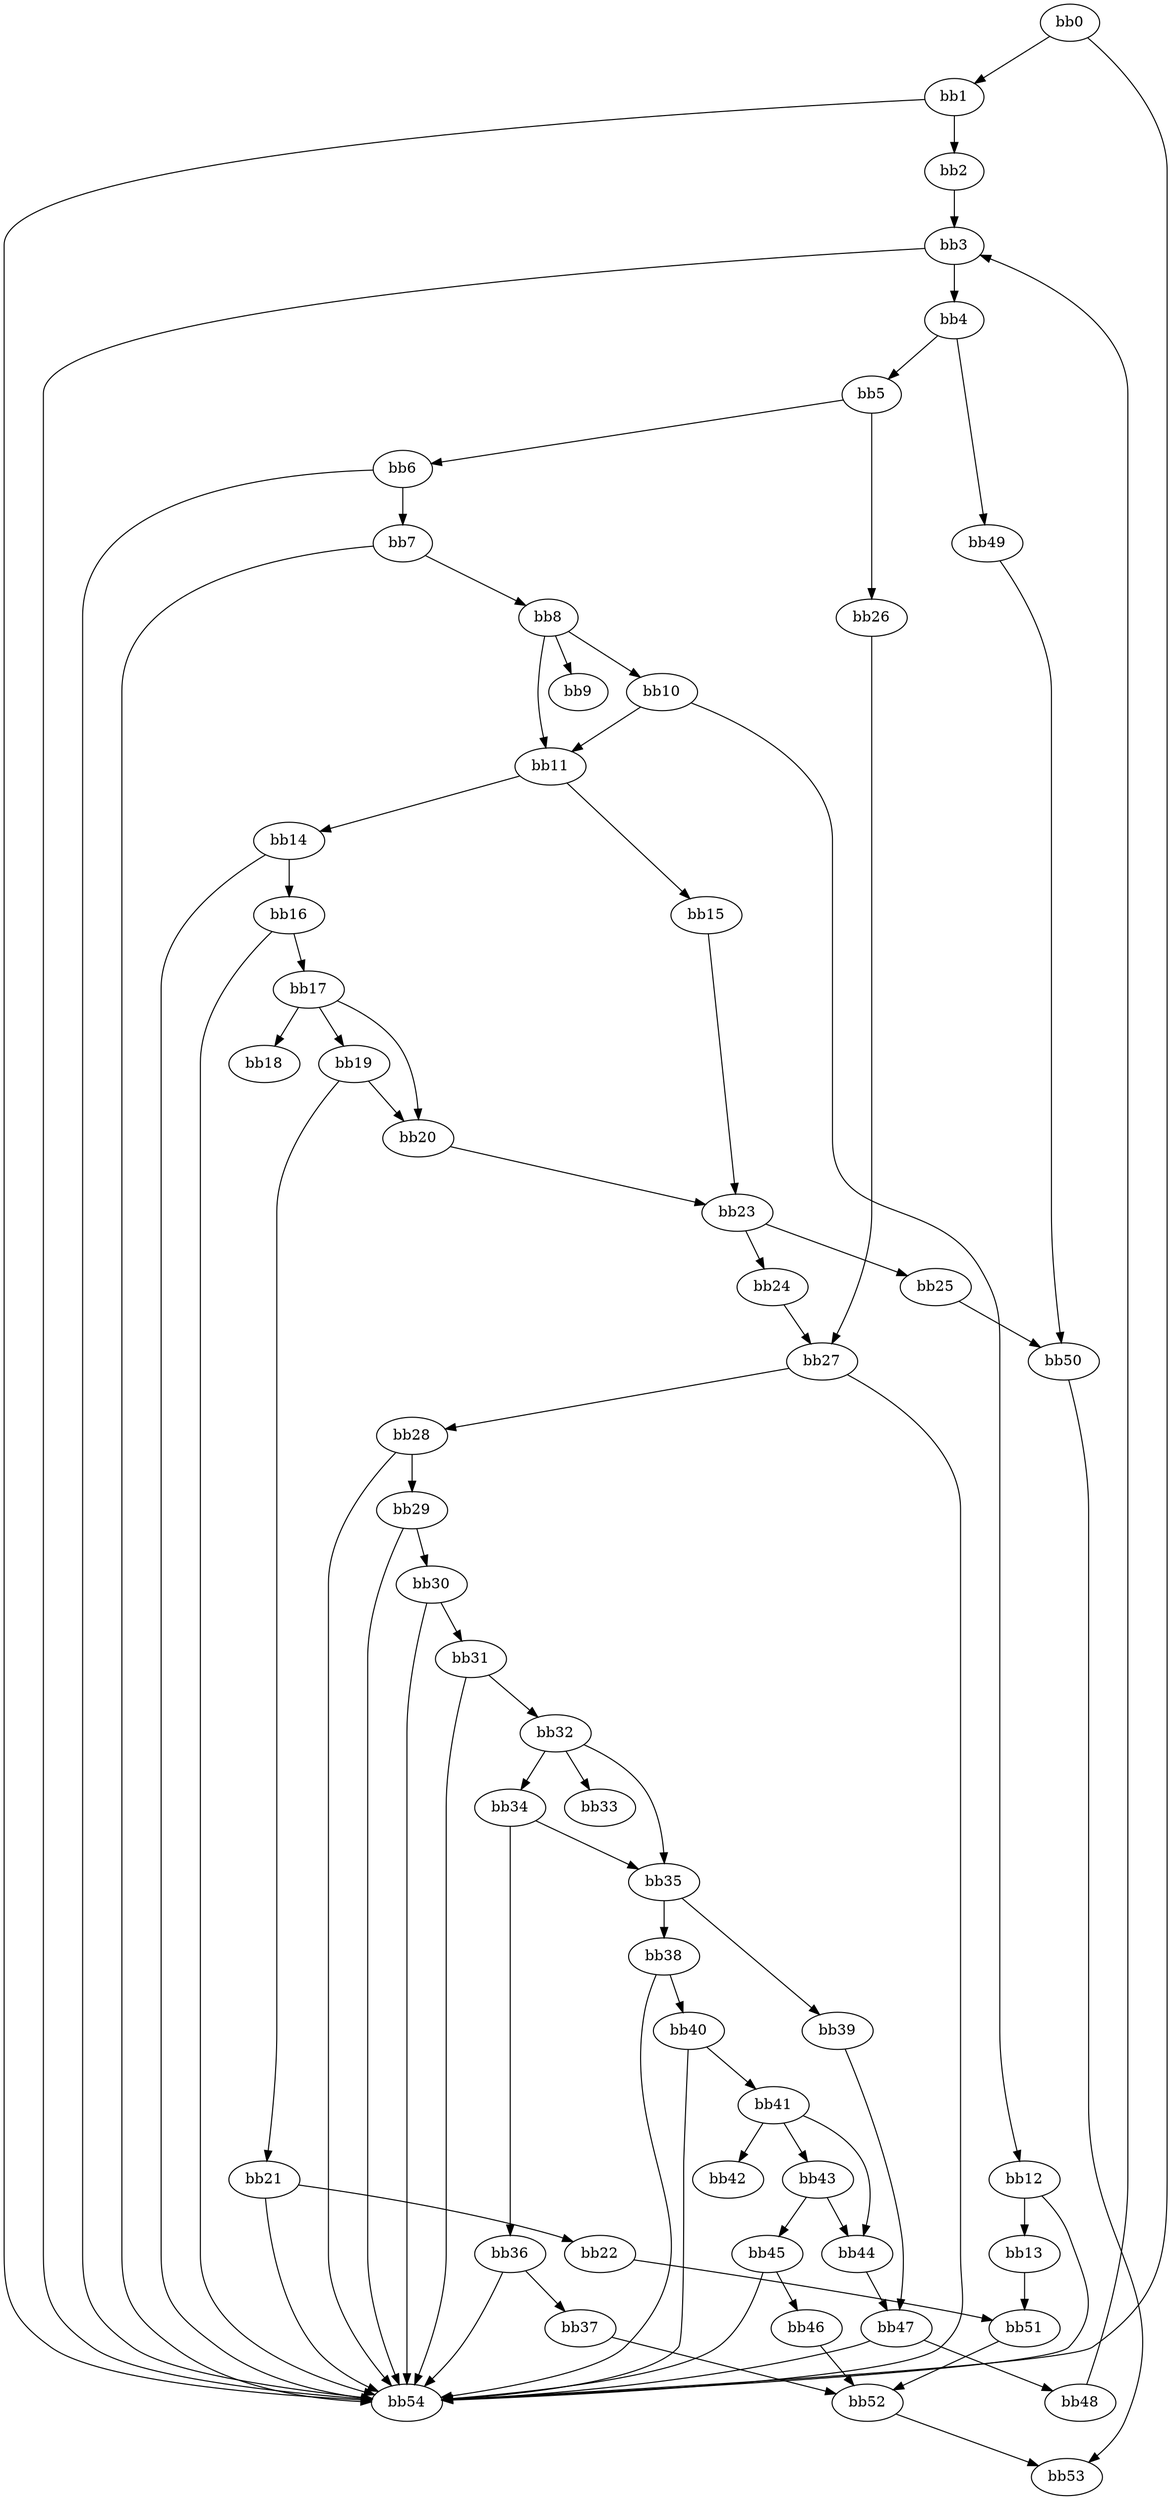 digraph {
    0 [ label = "bb0\l" ]
    1 [ label = "bb1\l" ]
    2 [ label = "bb2\l" ]
    3 [ label = "bb3\l" ]
    4 [ label = "bb4\l" ]
    5 [ label = "bb5\l" ]
    6 [ label = "bb6\l" ]
    7 [ label = "bb7\l" ]
    8 [ label = "bb8\l" ]
    9 [ label = "bb9\l" ]
    10 [ label = "bb10\l" ]
    11 [ label = "bb11\l" ]
    12 [ label = "bb12\l" ]
    13 [ label = "bb13\l" ]
    14 [ label = "bb14\l" ]
    15 [ label = "bb15\l" ]
    16 [ label = "bb16\l" ]
    17 [ label = "bb17\l" ]
    18 [ label = "bb18\l" ]
    19 [ label = "bb19\l" ]
    20 [ label = "bb20\l" ]
    21 [ label = "bb21\l" ]
    22 [ label = "bb22\l" ]
    23 [ label = "bb23\l" ]
    24 [ label = "bb24\l" ]
    25 [ label = "bb25\l" ]
    26 [ label = "bb26\l" ]
    27 [ label = "bb27\l" ]
    28 [ label = "bb28\l" ]
    29 [ label = "bb29\l" ]
    30 [ label = "bb30\l" ]
    31 [ label = "bb31\l" ]
    32 [ label = "bb32\l" ]
    33 [ label = "bb33\l" ]
    34 [ label = "bb34\l" ]
    35 [ label = "bb35\l" ]
    36 [ label = "bb36\l" ]
    37 [ label = "bb37\l" ]
    38 [ label = "bb38\l" ]
    39 [ label = "bb39\l" ]
    40 [ label = "bb40\l" ]
    41 [ label = "bb41\l" ]
    42 [ label = "bb42\l" ]
    43 [ label = "bb43\l" ]
    44 [ label = "bb44\l" ]
    45 [ label = "bb45\l" ]
    46 [ label = "bb46\l" ]
    47 [ label = "bb47\l" ]
    48 [ label = "bb48\l" ]
    49 [ label = "bb49\l" ]
    50 [ label = "bb50\l" ]
    51 [ label = "bb51\l" ]
    52 [ label = "bb52\l" ]
    53 [ label = "bb53\l" ]
    54 [ label = "bb54\l" ]
    0 -> 1 [ ]
    0 -> 54 [ ]
    1 -> 2 [ ]
    1 -> 54 [ ]
    2 -> 3 [ ]
    3 -> 4 [ ]
    3 -> 54 [ ]
    4 -> 5 [ ]
    4 -> 49 [ ]
    5 -> 6 [ ]
    5 -> 26 [ ]
    6 -> 7 [ ]
    6 -> 54 [ ]
    7 -> 8 [ ]
    7 -> 54 [ ]
    8 -> 9 [ ]
    8 -> 10 [ ]
    8 -> 11 [ ]
    10 -> 11 [ ]
    10 -> 12 [ ]
    11 -> 14 [ ]
    11 -> 15 [ ]
    12 -> 13 [ ]
    12 -> 54 [ ]
    13 -> 51 [ ]
    14 -> 16 [ ]
    14 -> 54 [ ]
    15 -> 23 [ ]
    16 -> 17 [ ]
    16 -> 54 [ ]
    17 -> 18 [ ]
    17 -> 19 [ ]
    17 -> 20 [ ]
    19 -> 20 [ ]
    19 -> 21 [ ]
    20 -> 23 [ ]
    21 -> 22 [ ]
    21 -> 54 [ ]
    22 -> 51 [ ]
    23 -> 24 [ ]
    23 -> 25 [ ]
    24 -> 27 [ ]
    25 -> 50 [ ]
    26 -> 27 [ ]
    27 -> 28 [ ]
    27 -> 54 [ ]
    28 -> 29 [ ]
    28 -> 54 [ ]
    29 -> 30 [ ]
    29 -> 54 [ ]
    30 -> 31 [ ]
    30 -> 54 [ ]
    31 -> 32 [ ]
    31 -> 54 [ ]
    32 -> 33 [ ]
    32 -> 34 [ ]
    32 -> 35 [ ]
    34 -> 35 [ ]
    34 -> 36 [ ]
    35 -> 38 [ ]
    35 -> 39 [ ]
    36 -> 37 [ ]
    36 -> 54 [ ]
    37 -> 52 [ ]
    38 -> 40 [ ]
    38 -> 54 [ ]
    39 -> 47 [ ]
    40 -> 41 [ ]
    40 -> 54 [ ]
    41 -> 42 [ ]
    41 -> 43 [ ]
    41 -> 44 [ ]
    43 -> 44 [ ]
    43 -> 45 [ ]
    44 -> 47 [ ]
    45 -> 46 [ ]
    45 -> 54 [ ]
    46 -> 52 [ ]
    47 -> 48 [ ]
    47 -> 54 [ ]
    48 -> 3 [ ]
    49 -> 50 [ ]
    50 -> 53 [ ]
    51 -> 52 [ ]
    52 -> 53 [ ]
}

